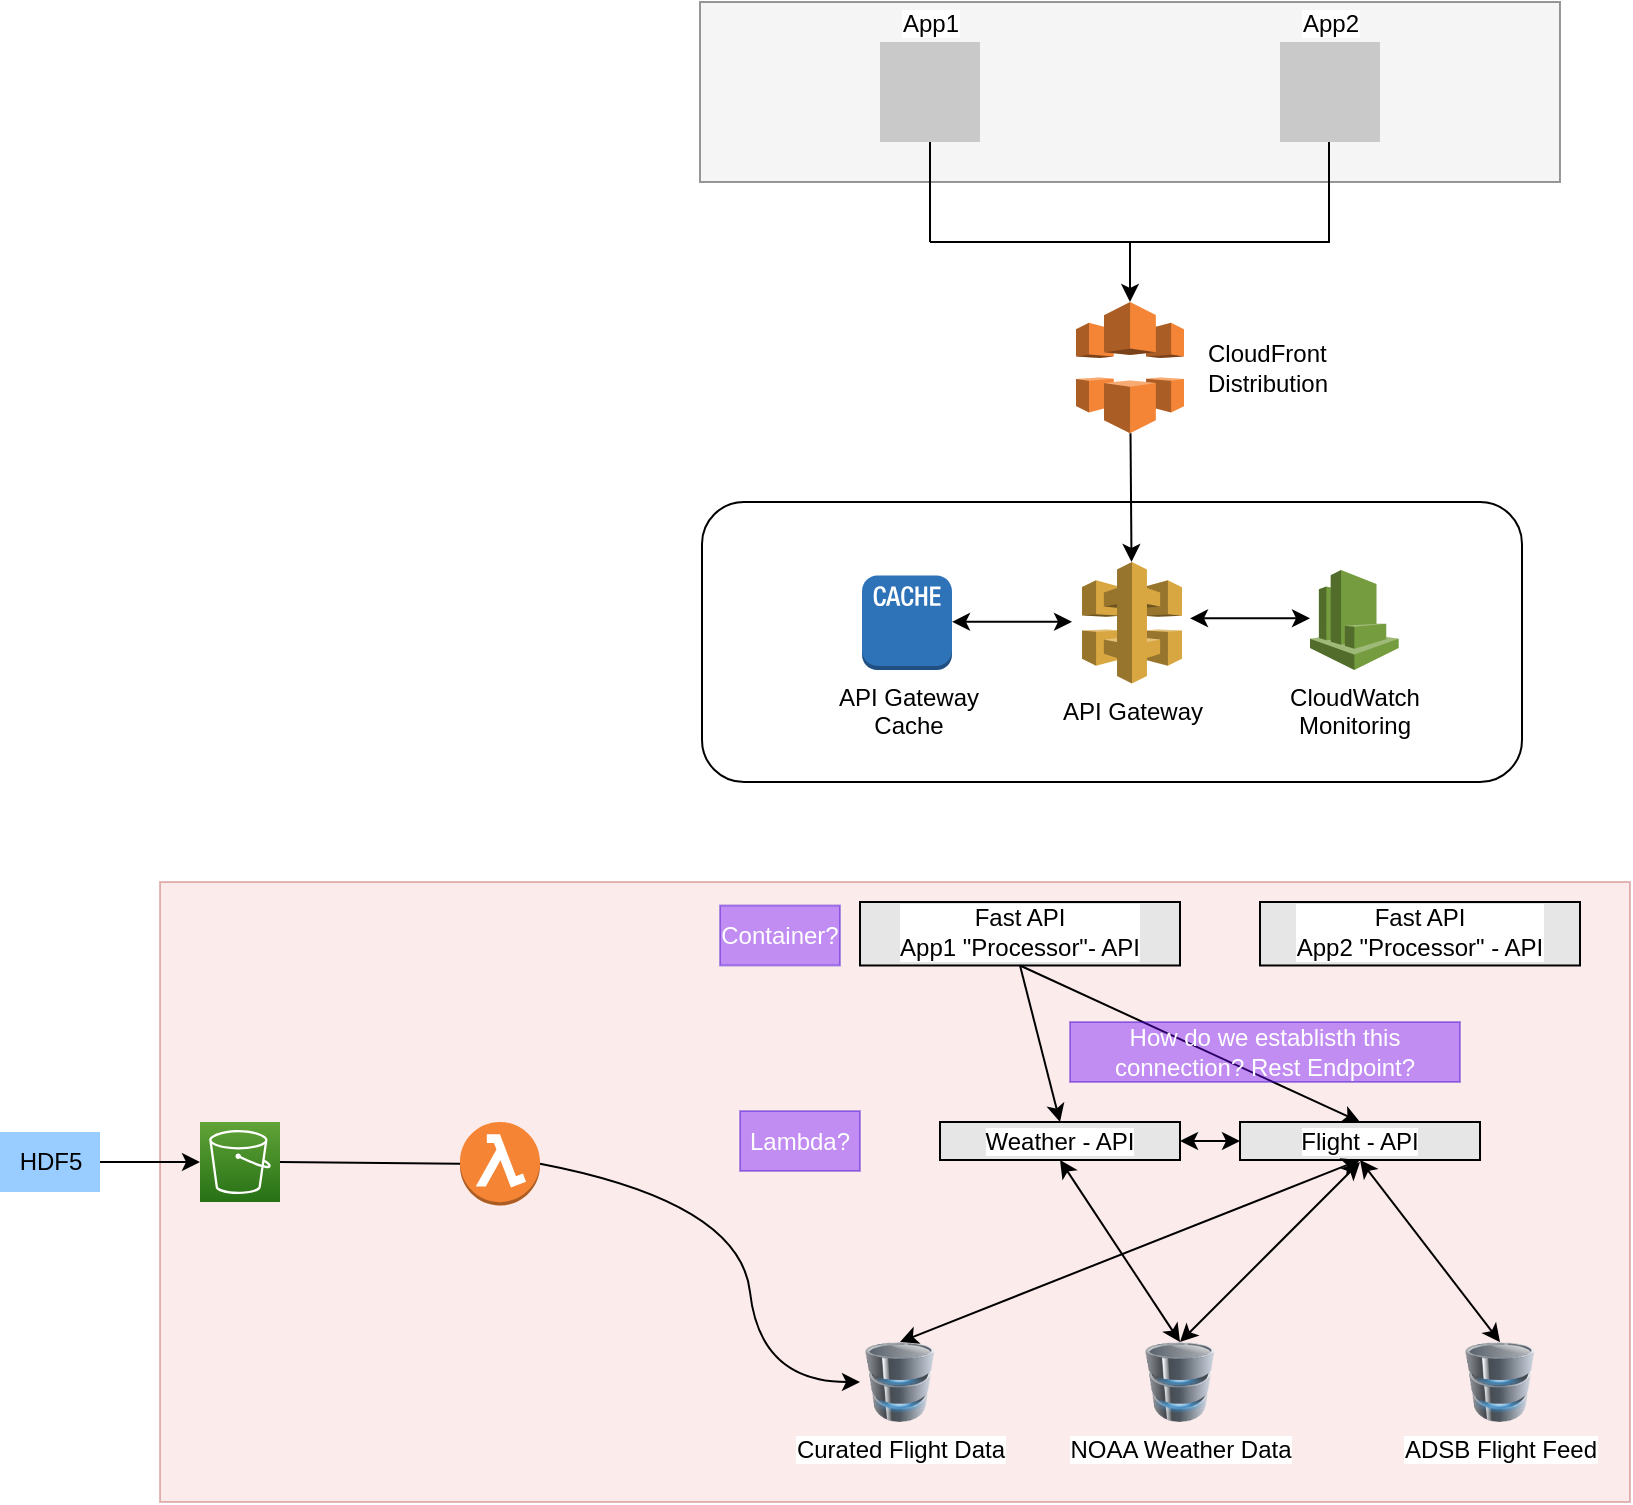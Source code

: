 <mxfile version="20.2.3" type="github">
  <diagram id="oHT1brcGaXk7HLvxvYrl" name="Page-1">
    <mxGraphModel dx="1338" dy="1289" grid="1" gridSize="10" guides="1" tooltips="1" connect="1" arrows="1" fold="1" page="1" pageScale="1" pageWidth="1100" pageHeight="850" background="none" math="0" shadow="0">
      <root>
        <mxCell id="0" />
        <mxCell id="1" parent="0" />
        <mxCell id="7bDiN7fm54R28u-8dyrE-8" value="" style="rounded=1;whiteSpace=wrap;html=1;" vertex="1" parent="1">
          <mxGeometry x="491" y="270" width="410" height="140" as="geometry" />
        </mxCell>
        <mxCell id="RmU3zWurGWmhPOp7JkEL-41" value="" style="whiteSpace=wrap;html=1;fillColor=#E6E6E6;opacity=40;" parent="1" vertex="1">
          <mxGeometry x="490" y="20" width="430" height="90" as="geometry" />
        </mxCell>
        <mxCell id="RmU3zWurGWmhPOp7JkEL-34" value="" style="rounded=0;whiteSpace=wrap;html=1;fillColor=#f8cecc;opacity=40;strokeColor=#b85450;" parent="1" vertex="1">
          <mxGeometry x="220" y="460" width="735" height="310" as="geometry" />
        </mxCell>
        <mxCell id="RmU3zWurGWmhPOp7JkEL-1" value="" style="sketch=0;points=[[0,0,0],[0.25,0,0],[0.5,0,0],[0.75,0,0],[1,0,0],[0,1,0],[0.25,1,0],[0.5,1,0],[0.75,1,0],[1,1,0],[0,0.25,0],[0,0.5,0],[0,0.75,0],[1,0.25,0],[1,0.5,0],[1,0.75,0]];outlineConnect=0;fontColor=#232F3E;gradientColor=#60A337;gradientDirection=north;fillColor=#277116;strokeColor=#ffffff;dashed=0;verticalLabelPosition=bottom;verticalAlign=top;align=center;html=1;fontSize=12;fontStyle=0;aspect=fixed;shape=mxgraph.aws4.resourceIcon;resIcon=mxgraph.aws4.s3;" parent="1" vertex="1">
          <mxGeometry x="240" y="580" width="40" height="40" as="geometry" />
        </mxCell>
        <mxCell id="RmU3zWurGWmhPOp7JkEL-2" value="HDF5" style="text;html=1;resizable=0;autosize=1;align=center;verticalAlign=middle;points=[];fillColor=#99CCFF;strokeColor=none;rounded=0;" parent="1" vertex="1">
          <mxGeometry x="140" y="585" width="50" height="30" as="geometry" />
        </mxCell>
        <mxCell id="RmU3zWurGWmhPOp7JkEL-4" value="" style="endArrow=classic;html=1;rounded=0;entryX=0;entryY=0.5;entryDx=0;entryDy=0;entryPerimeter=0;" parent="1" target="RmU3zWurGWmhPOp7JkEL-1" edge="1">
          <mxGeometry width="50" height="50" relative="1" as="geometry">
            <mxPoint x="190" y="600" as="sourcePoint" />
            <mxPoint x="410" y="470" as="targetPoint" />
          </mxGeometry>
        </mxCell>
        <mxCell id="RmU3zWurGWmhPOp7JkEL-7" value="Curated Flight Data" style="image;html=1;image=img/lib/clip_art/computers/Database_128x128.png;fillColor=#99CCFF;" parent="1" vertex="1">
          <mxGeometry x="570" y="690" width="40" height="40" as="geometry" />
        </mxCell>
        <mxCell id="RmU3zWurGWmhPOp7JkEL-9" value="" style="endArrow=classic;html=1;rounded=0;exitX=0.5;exitY=1;exitDx=0;exitDy=0;entryX=0.5;entryY=0;entryDx=0;entryDy=0;" parent="1" source="RmU3zWurGWmhPOp7JkEL-14" target="RmU3zWurGWmhPOp7JkEL-23" edge="1">
          <mxGeometry width="50" height="50" relative="1" as="geometry">
            <mxPoint x="360" y="640" as="sourcePoint" />
            <mxPoint x="650" y="580" as="targetPoint" />
          </mxGeometry>
        </mxCell>
        <mxCell id="RmU3zWurGWmhPOp7JkEL-13" value="App1" style="shape=image;html=1;verticalAlign=bottom;verticalLabelPosition=top;labelBackgroundColor=#ffffff;imageAspect=0;aspect=fixed;image=https://cdn1.iconfinder.com/data/icons/unicons-line-vol-5/24/react-128.png;fillColor=#99CCFF;labelPosition=center;align=center;imageBackground=#C9C9C9;" parent="1" vertex="1">
          <mxGeometry x="580" y="40" width="50" height="50" as="geometry" />
        </mxCell>
        <mxCell id="RmU3zWurGWmhPOp7JkEL-14" value="Fast API&lt;br&gt;App1 &quot;Processor&quot;- API" style="whiteSpace=wrap;html=1;verticalAlign=bottom;fillColor=#E6E6E6;labelBackgroundColor=#ffffff;" parent="1" vertex="1">
          <mxGeometry x="570" y="470" width="160" height="31.74" as="geometry" />
        </mxCell>
        <mxCell id="RmU3zWurGWmhPOp7JkEL-16" value="Fast API&lt;br&gt;App2 &quot;Processor&quot; - API" style="whiteSpace=wrap;html=1;verticalAlign=bottom;fillColor=#E6E6E6;labelBackgroundColor=#ffffff;" parent="1" vertex="1">
          <mxGeometry x="770" y="470" width="160" height="31.74" as="geometry" />
        </mxCell>
        <mxCell id="RmU3zWurGWmhPOp7JkEL-21" value="App2&lt;br&gt;" style="shape=image;html=1;verticalAlign=bottom;verticalLabelPosition=top;labelBackgroundColor=#ffffff;imageAspect=0;aspect=fixed;image=https://cdn1.iconfinder.com/data/icons/unicons-line-vol-5/24/react-128.png;fillColor=#99CCFF;labelPosition=center;align=center;imageBackground=#C9C9C9;" parent="1" vertex="1">
          <mxGeometry x="780" y="40" width="50" height="50" as="geometry" />
        </mxCell>
        <mxCell id="RmU3zWurGWmhPOp7JkEL-23" value="Weather - API" style="whiteSpace=wrap;html=1;verticalAlign=bottom;fillColor=#E6E6E6;labelBackgroundColor=#ffffff;" parent="1" vertex="1">
          <mxGeometry x="610" y="580" width="120" height="19" as="geometry" />
        </mxCell>
        <mxCell id="RmU3zWurGWmhPOp7JkEL-24" value="Flight - API" style="whiteSpace=wrap;html=1;verticalAlign=bottom;fillColor=#E6E6E6;labelBackgroundColor=#ffffff;" parent="1" vertex="1">
          <mxGeometry x="760" y="580" width="120" height="19" as="geometry" />
        </mxCell>
        <mxCell id="RmU3zWurGWmhPOp7JkEL-26" value="" style="endArrow=classic;html=1;rounded=0;exitX=0.5;exitY=1;exitDx=0;exitDy=0;entryX=0.5;entryY=0;entryDx=0;entryDy=0;" parent="1" source="RmU3zWurGWmhPOp7JkEL-14" target="RmU3zWurGWmhPOp7JkEL-24" edge="1">
          <mxGeometry width="50" height="50" relative="1" as="geometry">
            <mxPoint x="660" y="511.74" as="sourcePoint" />
            <mxPoint x="680" y="590" as="targetPoint" />
          </mxGeometry>
        </mxCell>
        <mxCell id="RmU3zWurGWmhPOp7JkEL-27" value="NOAA Weather Data&lt;br&gt;" style="image;html=1;image=img/lib/clip_art/computers/Database_128x128.png;fillColor=#99CCFF;" parent="1" vertex="1">
          <mxGeometry x="710" y="690" width="40" height="40" as="geometry" />
        </mxCell>
        <mxCell id="RmU3zWurGWmhPOp7JkEL-28" value="ADSB Flight Feed&lt;br&gt;" style="image;html=1;image=img/lib/clip_art/computers/Database_128x128.png;fillColor=#99CCFF;" parent="1" vertex="1">
          <mxGeometry x="870" y="690" width="40" height="40" as="geometry" />
        </mxCell>
        <mxCell id="RmU3zWurGWmhPOp7JkEL-29" value="" style="endArrow=classic;startArrow=classic;html=1;rounded=0;entryX=0;entryY=0.5;entryDx=0;entryDy=0;exitX=1;exitY=0.5;exitDx=0;exitDy=0;" parent="1" source="RmU3zWurGWmhPOp7JkEL-23" target="RmU3zWurGWmhPOp7JkEL-24" edge="1">
          <mxGeometry width="50" height="50" relative="1" as="geometry">
            <mxPoint x="710" y="500" as="sourcePoint" />
            <mxPoint x="760" y="450" as="targetPoint" />
          </mxGeometry>
        </mxCell>
        <mxCell id="RmU3zWurGWmhPOp7JkEL-30" value="" style="endArrow=classic;startArrow=classic;html=1;rounded=0;exitX=0.5;exitY=0;exitDx=0;exitDy=0;entryX=0.5;entryY=1;entryDx=0;entryDy=0;" parent="1" source="RmU3zWurGWmhPOp7JkEL-27" target="RmU3zWurGWmhPOp7JkEL-23" edge="1">
          <mxGeometry width="50" height="50" relative="1" as="geometry">
            <mxPoint x="710" y="500" as="sourcePoint" />
            <mxPoint x="760" y="450" as="targetPoint" />
          </mxGeometry>
        </mxCell>
        <mxCell id="RmU3zWurGWmhPOp7JkEL-31" value="" style="endArrow=classic;startArrow=classic;html=1;rounded=0;exitX=0.5;exitY=0;exitDx=0;exitDy=0;entryX=0.5;entryY=1;entryDx=0;entryDy=0;" parent="1" source="RmU3zWurGWmhPOp7JkEL-7" target="RmU3zWurGWmhPOp7JkEL-24" edge="1">
          <mxGeometry width="50" height="50" relative="1" as="geometry">
            <mxPoint x="710" y="500" as="sourcePoint" />
            <mxPoint x="760" y="450" as="targetPoint" />
          </mxGeometry>
        </mxCell>
        <mxCell id="RmU3zWurGWmhPOp7JkEL-32" value="" style="endArrow=classic;startArrow=classic;html=1;rounded=0;" parent="1" edge="1">
          <mxGeometry width="50" height="50" relative="1" as="geometry">
            <mxPoint x="730" y="690" as="sourcePoint" />
            <mxPoint x="820" y="600" as="targetPoint" />
          </mxGeometry>
        </mxCell>
        <mxCell id="RmU3zWurGWmhPOp7JkEL-33" value="" style="endArrow=classic;startArrow=classic;html=1;rounded=0;entryX=0.5;entryY=0;entryDx=0;entryDy=0;exitX=0.5;exitY=1;exitDx=0;exitDy=0;" parent="1" source="RmU3zWurGWmhPOp7JkEL-24" target="RmU3zWurGWmhPOp7JkEL-28" edge="1">
          <mxGeometry width="50" height="50" relative="1" as="geometry">
            <mxPoint x="710" y="500" as="sourcePoint" />
            <mxPoint x="760" y="450" as="targetPoint" />
          </mxGeometry>
        </mxCell>
        <mxCell id="RmU3zWurGWmhPOp7JkEL-35" value="" style="curved=1;endArrow=classic;html=1;rounded=0;exitX=1;exitY=0.5;exitDx=0;exitDy=0;exitPerimeter=0;entryX=0;entryY=0.5;entryDx=0;entryDy=0;startArrow=none;" parent="1" source="RmU3zWurGWmhPOp7JkEL-5" target="RmU3zWurGWmhPOp7JkEL-7" edge="1">
          <mxGeometry width="50" height="50" relative="1" as="geometry">
            <mxPoint x="470" y="550" as="sourcePoint" />
            <mxPoint x="540" y="640" as="targetPoint" />
            <Array as="points">
              <mxPoint x="510" y="620" />
              <mxPoint x="520" y="710" />
            </Array>
          </mxGeometry>
        </mxCell>
        <UserObject label="" link="https://www.youtube.com/watch?v=ozbsi3AVcZY" id="RmU3zWurGWmhPOp7JkEL-5">
          <mxCell style="outlineConnect=0;dashed=0;verticalLabelPosition=bottom;verticalAlign=top;align=center;html=1;shape=mxgraph.aws3.lambda_function;fillColor=#F58534;gradientColor=none;aspect=fixed;" parent="1" vertex="1">
            <mxGeometry x="370" y="580" width="40" height="41.74" as="geometry" />
          </mxCell>
        </UserObject>
        <mxCell id="RmU3zWurGWmhPOp7JkEL-37" value="" style="curved=1;endArrow=none;html=1;rounded=0;exitX=1;exitY=0.5;exitDx=0;exitDy=0;exitPerimeter=0;entryX=0;entryY=0.5;entryDx=0;entryDy=0;startArrow=none;" parent="1" source="RmU3zWurGWmhPOp7JkEL-1" target="RmU3zWurGWmhPOp7JkEL-5" edge="1">
          <mxGeometry width="50" height="50" relative="1" as="geometry">
            <mxPoint x="280" y="600" as="sourcePoint" />
            <mxPoint x="570" y="710" as="targetPoint" />
            <Array as="points" />
          </mxGeometry>
        </mxCell>
        <mxCell id="RmU3zWurGWmhPOp7JkEL-42" value="Container?" style="text;html=1;strokeColor=#3700CC;fillColor=#6a00ff;align=center;verticalAlign=middle;whiteSpace=wrap;rounded=0;opacity=40;fontColor=#ffffff;" parent="1" vertex="1">
          <mxGeometry x="500" y="471.74" width="60" height="30" as="geometry" />
        </mxCell>
        <mxCell id="RmU3zWurGWmhPOp7JkEL-43" value="Lambda?" style="text;html=1;strokeColor=#3700CC;fillColor=#6a00ff;align=center;verticalAlign=middle;whiteSpace=wrap;rounded=0;opacity=40;fontColor=#ffffff;" parent="1" vertex="1">
          <mxGeometry x="510" y="574.5" width="60" height="30" as="geometry" />
        </mxCell>
        <mxCell id="RmU3zWurGWmhPOp7JkEL-44" value="How do we establisth this connection? Rest Endpoint?" style="text;html=1;strokeColor=#3700CC;fillColor=#6a00ff;align=center;verticalAlign=middle;whiteSpace=wrap;rounded=0;opacity=40;fontColor=#ffffff;" parent="1" vertex="1">
          <mxGeometry x="675" y="530" width="195" height="30" as="geometry" />
        </mxCell>
        <mxCell id="7bDiN7fm54R28u-8dyrE-1" value="API Gateway" style="outlineConnect=0;dashed=0;verticalLabelPosition=bottom;verticalAlign=top;align=center;html=1;shape=mxgraph.aws3.api_gateway;fillColor=#D9A741;gradientColor=none;aspect=fixed;" vertex="1" parent="1">
          <mxGeometry x="681" y="300" width="50" height="60.79" as="geometry" />
        </mxCell>
        <mxCell id="7bDiN7fm54R28u-8dyrE-2" value="" style="endArrow=none;html=1;rounded=0;entryX=0.5;entryY=1;entryDx=0;entryDy=0;" edge="1" parent="1" target="RmU3zWurGWmhPOp7JkEL-13">
          <mxGeometry width="50" height="50" relative="1" as="geometry">
            <mxPoint x="605" y="140" as="sourcePoint" />
            <mxPoint x="515" y="420" as="targetPoint" />
          </mxGeometry>
        </mxCell>
        <mxCell id="7bDiN7fm54R28u-8dyrE-3" value="" style="endArrow=none;html=1;rounded=0;entryX=0.5;entryY=1;entryDx=0;entryDy=0;" edge="1" parent="1">
          <mxGeometry width="50" height="50" relative="1" as="geometry">
            <mxPoint x="804.5" y="140" as="sourcePoint" />
            <mxPoint x="804.5" y="90" as="targetPoint" />
          </mxGeometry>
        </mxCell>
        <mxCell id="7bDiN7fm54R28u-8dyrE-4" value="" style="endArrow=none;html=1;rounded=0;" edge="1" parent="1">
          <mxGeometry width="50" height="50" relative="1" as="geometry">
            <mxPoint x="605" y="140" as="sourcePoint" />
            <mxPoint x="805" y="140" as="targetPoint" />
          </mxGeometry>
        </mxCell>
        <mxCell id="7bDiN7fm54R28u-8dyrE-5" value="CloudFront&lt;br style=&quot;font-size: 12px;&quot;&gt;Distribution" style="outlineConnect=0;dashed=0;verticalLabelPosition=middle;verticalAlign=middle;align=left;html=1;shape=mxgraph.aws3.cloudfront;fillColor=#F58536;gradientColor=none;aspect=fixed;labelPosition=right;fontSize=12;spacingRight=4;spacingLeft=10;" vertex="1" parent="1">
          <mxGeometry x="678" y="170" width="54" height="65.67" as="geometry" />
        </mxCell>
        <mxCell id="7bDiN7fm54R28u-8dyrE-6" value="API Gateway&lt;br&gt;Cache&lt;br&gt;" style="outlineConnect=0;dashed=0;verticalLabelPosition=bottom;verticalAlign=top;align=center;html=1;shape=mxgraph.aws3.cache_node;fillColor=#2E73B8;gradientColor=none;aspect=fixed;" vertex="1" parent="1">
          <mxGeometry x="571" y="306.77" width="45" height="47.25" as="geometry" />
        </mxCell>
        <mxCell id="7bDiN7fm54R28u-8dyrE-7" value="CloudWatch&lt;br&gt;Monitoring&lt;br&gt;" style="outlineConnect=0;dashed=0;verticalLabelPosition=bottom;verticalAlign=top;align=center;html=1;shape=mxgraph.aws3.cloudwatch;fillColor=#759C3E;gradientColor=none;aspect=fixed;" vertex="1" parent="1">
          <mxGeometry x="795" y="304.02" width="44.35" height="50" as="geometry" />
        </mxCell>
        <mxCell id="7bDiN7fm54R28u-8dyrE-9" value="" style="endArrow=classic;startArrow=classic;html=1;rounded=0;" edge="1" parent="1">
          <mxGeometry width="50" height="50" relative="1" as="geometry">
            <mxPoint x="616" y="329.89" as="sourcePoint" />
            <mxPoint x="676" y="329.89" as="targetPoint" />
          </mxGeometry>
        </mxCell>
        <mxCell id="7bDiN7fm54R28u-8dyrE-11" value="" style="endArrow=classic;startArrow=classic;html=1;rounded=0;" edge="1" parent="1">
          <mxGeometry width="50" height="50" relative="1" as="geometry">
            <mxPoint x="735" y="328.16" as="sourcePoint" />
            <mxPoint x="795" y="328.16" as="targetPoint" />
          </mxGeometry>
        </mxCell>
        <mxCell id="7bDiN7fm54R28u-8dyrE-15" value="" style="endArrow=classic;html=1;rounded=0;" edge="1" parent="1" target="7bDiN7fm54R28u-8dyrE-5">
          <mxGeometry width="50" height="50" relative="1" as="geometry">
            <mxPoint x="705" y="140" as="sourcePoint" />
            <mxPoint x="505" y="420" as="targetPoint" />
          </mxGeometry>
        </mxCell>
        <mxCell id="7bDiN7fm54R28u-8dyrE-16" value="" style="endArrow=classic;html=1;rounded=0;" edge="1" parent="1" source="7bDiN7fm54R28u-8dyrE-5" target="7bDiN7fm54R28u-8dyrE-1">
          <mxGeometry width="50" height="50" relative="1" as="geometry">
            <mxPoint x="700" y="240" as="sourcePoint" />
            <mxPoint x="530" y="440" as="targetPoint" />
          </mxGeometry>
        </mxCell>
      </root>
    </mxGraphModel>
  </diagram>
</mxfile>
